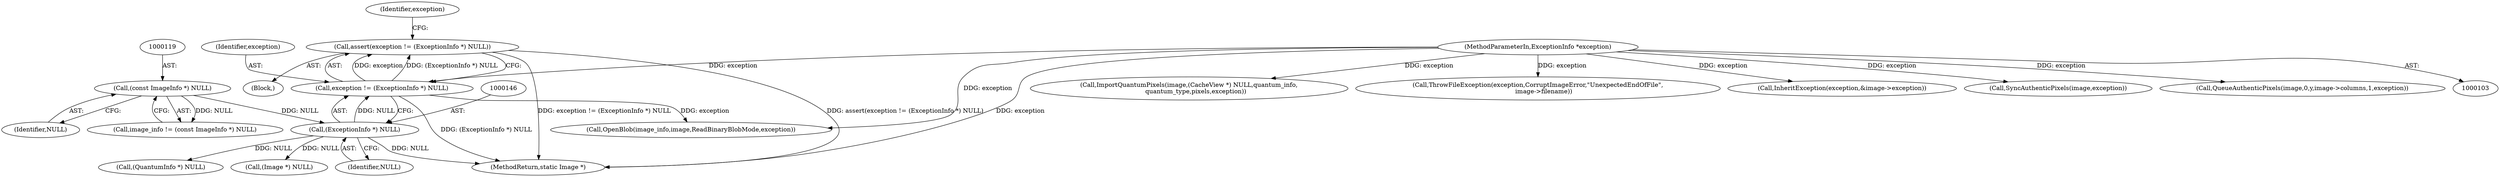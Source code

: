 digraph "0_ImageMagick_7b8c1df65b25d6671f113e2306982eded44ce3b4@API" {
"1000142" [label="(Call,assert(exception != (ExceptionInfo *) NULL))"];
"1000143" [label="(Call,exception != (ExceptionInfo *) NULL)"];
"1000105" [label="(MethodParameterIn,ExceptionInfo *exception)"];
"1000145" [label="(Call,(ExceptionInfo *) NULL)"];
"1000118" [label="(Call,(const ImageInfo *) NULL)"];
"1000106" [label="(Block,)"];
"1000288" [label="(Call,(QuantumInfo *) NULL)"];
"1000355" [label="(Call,ImportQuantumPixels(image,(CacheView *) NULL,quantum_info,\n       quantum_type,pixels,exception))"];
"1000116" [label="(Call,image_info != (const ImageInfo *) NULL)"];
"1000415" [label="(Call,ThrowFileException(exception,CorruptImageError,\"UnexpectedEndOfFile\",\n      image->filename))"];
"1000144" [label="(Identifier,exception)"];
"1000118" [label="(Call,(const ImageInfo *) NULL)"];
"1000160" [label="(Call,OpenBlob(image_info,image,ReadBinaryBlobMode,exception))"];
"1000147" [label="(Identifier,NULL)"];
"1000151" [label="(Identifier,exception)"];
"1000429" [label="(MethodReturn,static Image *)"];
"1000143" [label="(Call,exception != (ExceptionInfo *) NULL)"];
"1000142" [label="(Call,assert(exception != (ExceptionInfo *) NULL))"];
"1000265" [label="(Call,InheritException(exception,&image->exception))"];
"1000105" [label="(MethodParameterIn,ExceptionInfo *exception)"];
"1000382" [label="(Call,SyncAuthenticPixels(image,exception))"];
"1000317" [label="(Call,QueueAuthenticPixels(image,0,y,image->columns,1,exception))"];
"1000175" [label="(Call,(Image *) NULL)"];
"1000120" [label="(Identifier,NULL)"];
"1000145" [label="(Call,(ExceptionInfo *) NULL)"];
"1000142" -> "1000106"  [label="AST: "];
"1000142" -> "1000143"  [label="CFG: "];
"1000143" -> "1000142"  [label="AST: "];
"1000151" -> "1000142"  [label="CFG: "];
"1000142" -> "1000429"  [label="DDG: assert(exception != (ExceptionInfo *) NULL)"];
"1000142" -> "1000429"  [label="DDG: exception != (ExceptionInfo *) NULL"];
"1000143" -> "1000142"  [label="DDG: exception"];
"1000143" -> "1000142"  [label="DDG: (ExceptionInfo *) NULL"];
"1000143" -> "1000145"  [label="CFG: "];
"1000144" -> "1000143"  [label="AST: "];
"1000145" -> "1000143"  [label="AST: "];
"1000143" -> "1000429"  [label="DDG: (ExceptionInfo *) NULL"];
"1000105" -> "1000143"  [label="DDG: exception"];
"1000145" -> "1000143"  [label="DDG: NULL"];
"1000143" -> "1000160"  [label="DDG: exception"];
"1000105" -> "1000103"  [label="AST: "];
"1000105" -> "1000429"  [label="DDG: exception"];
"1000105" -> "1000160"  [label="DDG: exception"];
"1000105" -> "1000265"  [label="DDG: exception"];
"1000105" -> "1000317"  [label="DDG: exception"];
"1000105" -> "1000355"  [label="DDG: exception"];
"1000105" -> "1000382"  [label="DDG: exception"];
"1000105" -> "1000415"  [label="DDG: exception"];
"1000145" -> "1000147"  [label="CFG: "];
"1000146" -> "1000145"  [label="AST: "];
"1000147" -> "1000145"  [label="AST: "];
"1000145" -> "1000429"  [label="DDG: NULL"];
"1000118" -> "1000145"  [label="DDG: NULL"];
"1000145" -> "1000175"  [label="DDG: NULL"];
"1000145" -> "1000288"  [label="DDG: NULL"];
"1000118" -> "1000116"  [label="AST: "];
"1000118" -> "1000120"  [label="CFG: "];
"1000119" -> "1000118"  [label="AST: "];
"1000120" -> "1000118"  [label="AST: "];
"1000116" -> "1000118"  [label="CFG: "];
"1000118" -> "1000116"  [label="DDG: NULL"];
}
